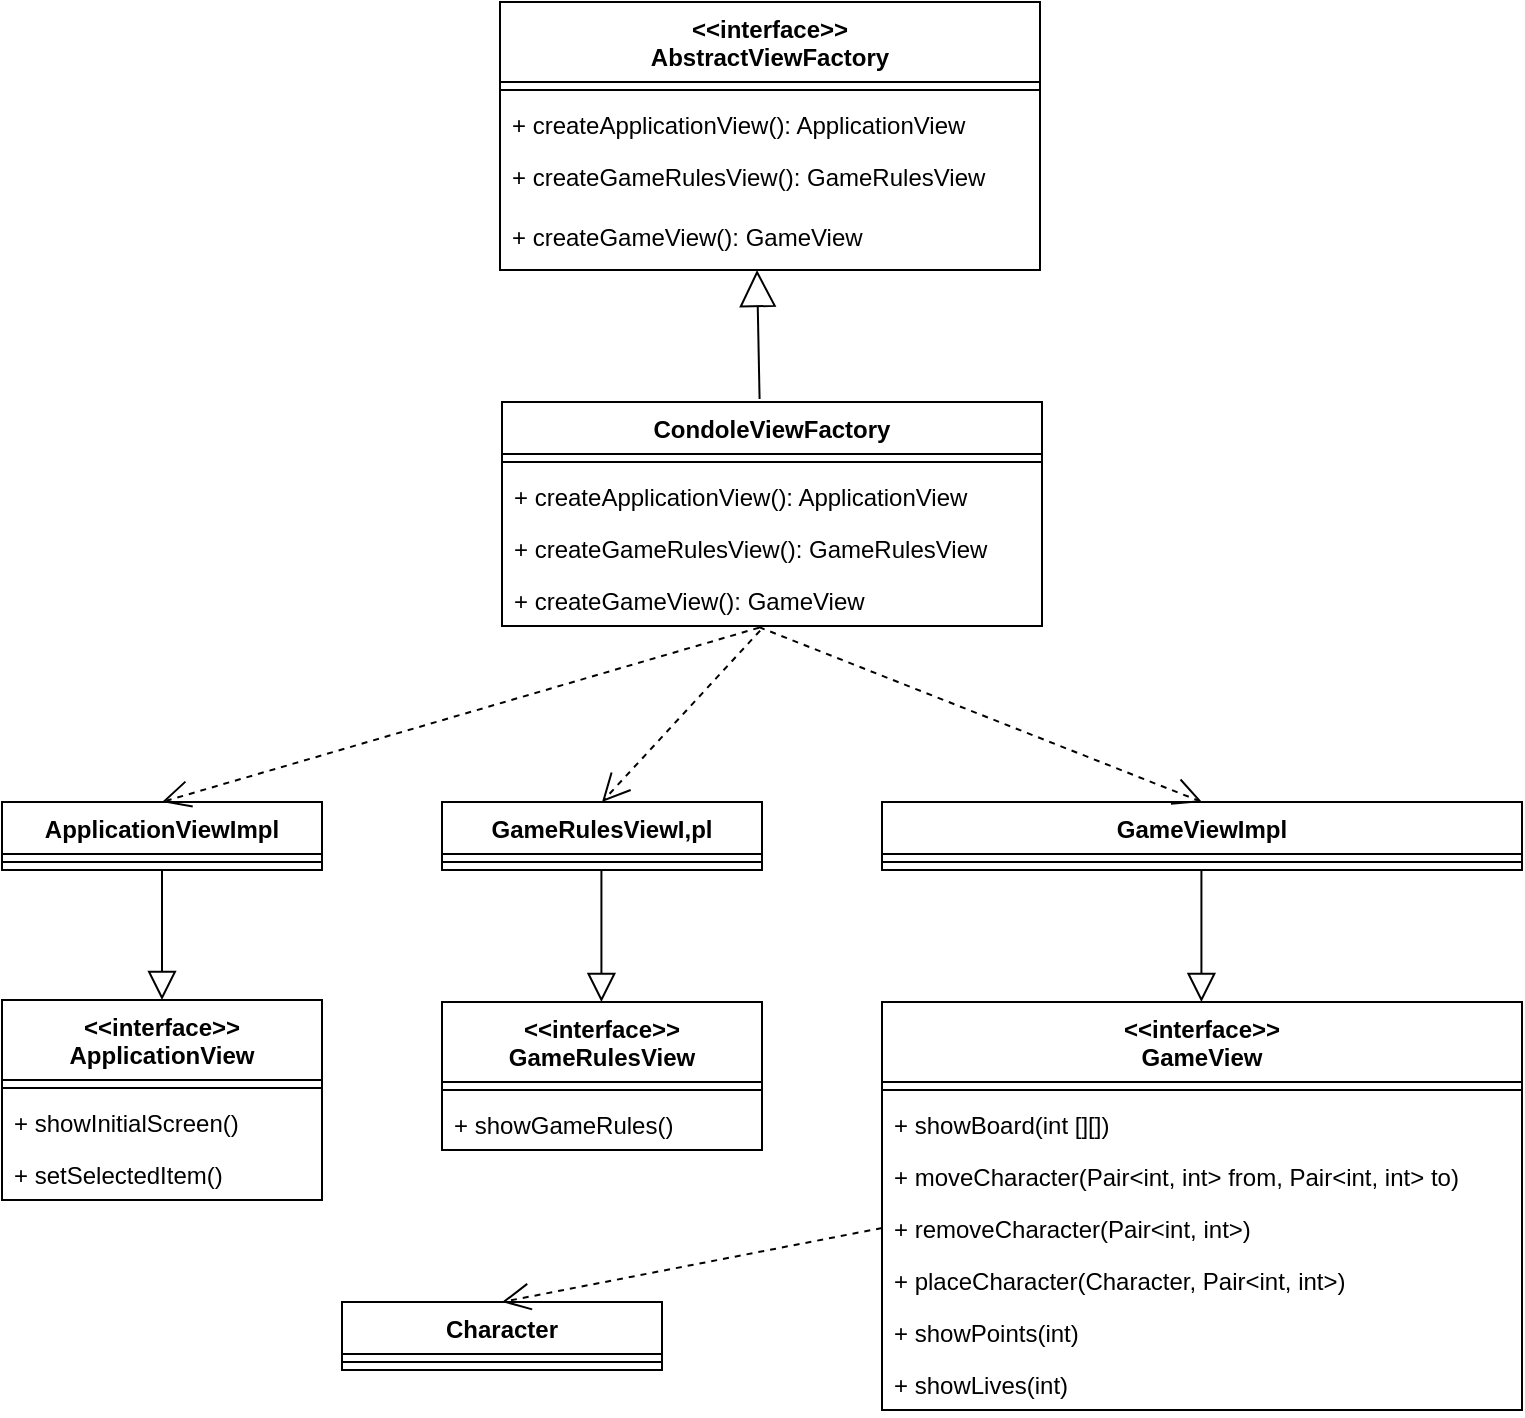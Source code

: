 <mxfile version="16.5.1" type="device"><diagram name="Page-1" id="5f0bae14-7c28-e335-631c-24af17079c00"><mxGraphModel dx="1350" dy="878" grid="1" gridSize="10" guides="1" tooltips="1" connect="1" arrows="1" fold="1" page="1" pageScale="1" pageWidth="4681" pageHeight="3300" background="none" math="0" shadow="0"><root><mxCell id="0"/><mxCell id="1" parent="0"/><mxCell id="LyayD2E6lX-VAmwV8kCB-157" value="&lt;&lt;interface&gt;&gt;&#10;AbstractViewFactory&#10;" style="swimlane;fontStyle=1;align=center;verticalAlign=top;childLayout=stackLayout;horizontal=1;startSize=40;horizontalStack=0;resizeParent=1;resizeParentMax=0;resizeLast=0;collapsible=1;marginBottom=0;" vertex="1" parent="1"><mxGeometry x="1449" y="480" width="270" height="134" as="geometry"/></mxCell><mxCell id="LyayD2E6lX-VAmwV8kCB-158" value="" style="line;strokeWidth=1;fillColor=none;align=left;verticalAlign=middle;spacingTop=-1;spacingLeft=3;spacingRight=3;rotatable=0;labelPosition=right;points=[];portConstraint=eastwest;" vertex="1" parent="LyayD2E6lX-VAmwV8kCB-157"><mxGeometry y="40" width="270" height="8" as="geometry"/></mxCell><mxCell id="LyayD2E6lX-VAmwV8kCB-159" value="+ createApplicationView(): ApplicationView" style="text;strokeColor=none;fillColor=none;align=left;verticalAlign=top;spacingLeft=4;spacingRight=4;overflow=hidden;rotatable=0;points=[[0,0.5],[1,0.5]];portConstraint=eastwest;" vertex="1" parent="LyayD2E6lX-VAmwV8kCB-157"><mxGeometry y="48" width="270" height="26" as="geometry"/></mxCell><mxCell id="LyayD2E6lX-VAmwV8kCB-160" value="+ createGameRulesView(): GameRulesView" style="text;strokeColor=none;fillColor=none;align=left;verticalAlign=top;spacingLeft=4;spacingRight=4;overflow=hidden;rotatable=0;points=[[0,0.5],[1,0.5]];portConstraint=eastwest;" vertex="1" parent="LyayD2E6lX-VAmwV8kCB-157"><mxGeometry y="74" width="270" height="30" as="geometry"/></mxCell><mxCell id="LyayD2E6lX-VAmwV8kCB-161" value="+ createGameView(): GameView" style="text;strokeColor=none;fillColor=none;align=left;verticalAlign=top;spacingLeft=4;spacingRight=4;overflow=hidden;rotatable=0;points=[[0,0.5],[1,0.5]];portConstraint=eastwest;" vertex="1" parent="LyayD2E6lX-VAmwV8kCB-157"><mxGeometry y="104" width="270" height="30" as="geometry"/></mxCell><mxCell id="LyayD2E6lX-VAmwV8kCB-162" value="CondoleViewFactory" style="swimlane;fontStyle=1;align=center;verticalAlign=top;childLayout=stackLayout;horizontal=1;startSize=26;horizontalStack=0;resizeParent=1;resizeParentMax=0;resizeLast=0;collapsible=1;marginBottom=0;" vertex="1" parent="1"><mxGeometry x="1450" y="680" width="270" height="112" as="geometry"/></mxCell><mxCell id="LyayD2E6lX-VAmwV8kCB-163" value="" style="line;strokeWidth=1;fillColor=none;align=left;verticalAlign=middle;spacingTop=-1;spacingLeft=3;spacingRight=3;rotatable=0;labelPosition=right;points=[];portConstraint=eastwest;" vertex="1" parent="LyayD2E6lX-VAmwV8kCB-162"><mxGeometry y="26" width="270" height="8" as="geometry"/></mxCell><mxCell id="LyayD2E6lX-VAmwV8kCB-164" value="+ createApplicationView(): ApplicationView" style="text;strokeColor=none;fillColor=none;align=left;verticalAlign=top;spacingLeft=4;spacingRight=4;overflow=hidden;rotatable=0;points=[[0,0.5],[1,0.5]];portConstraint=eastwest;" vertex="1" parent="LyayD2E6lX-VAmwV8kCB-162"><mxGeometry y="34" width="270" height="26" as="geometry"/></mxCell><mxCell id="LyayD2E6lX-VAmwV8kCB-165" value="+ createGameRulesView(): GameRulesView" style="text;strokeColor=none;fillColor=none;align=left;verticalAlign=top;spacingLeft=4;spacingRight=4;overflow=hidden;rotatable=0;points=[[0,0.5],[1,0.5]];portConstraint=eastwest;" vertex="1" parent="LyayD2E6lX-VAmwV8kCB-162"><mxGeometry y="60" width="270" height="26" as="geometry"/></mxCell><mxCell id="LyayD2E6lX-VAmwV8kCB-166" value="+ createGameView(): GameView" style="text;strokeColor=none;fillColor=none;align=left;verticalAlign=top;spacingLeft=4;spacingRight=4;overflow=hidden;rotatable=0;points=[[0,0.5],[1,0.5]];portConstraint=eastwest;" vertex="1" parent="LyayD2E6lX-VAmwV8kCB-162"><mxGeometry y="86" width="270" height="26" as="geometry"/></mxCell><mxCell id="LyayD2E6lX-VAmwV8kCB-167" value="ApplicationViewImpl" style="swimlane;fontStyle=1;align=center;verticalAlign=top;childLayout=stackLayout;horizontal=1;startSize=26;horizontalStack=0;resizeParent=1;resizeParentMax=0;resizeLast=0;collapsible=1;marginBottom=0;" vertex="1" parent="1"><mxGeometry x="1200" y="880" width="160" height="34" as="geometry"/></mxCell><mxCell id="LyayD2E6lX-VAmwV8kCB-168" value="" style="line;strokeWidth=1;fillColor=none;align=left;verticalAlign=middle;spacingTop=-1;spacingLeft=3;spacingRight=3;rotatable=0;labelPosition=right;points=[];portConstraint=eastwest;" vertex="1" parent="LyayD2E6lX-VAmwV8kCB-167"><mxGeometry y="26" width="160" height="8" as="geometry"/></mxCell><mxCell id="LyayD2E6lX-VAmwV8kCB-169" value="GameRulesViewI,pl" style="swimlane;fontStyle=1;align=center;verticalAlign=top;childLayout=stackLayout;horizontal=1;startSize=26;horizontalStack=0;resizeParent=1;resizeParentMax=0;resizeLast=0;collapsible=1;marginBottom=0;" vertex="1" parent="1"><mxGeometry x="1420" y="880" width="160" height="34" as="geometry"/></mxCell><mxCell id="LyayD2E6lX-VAmwV8kCB-170" value="" style="line;strokeWidth=1;fillColor=none;align=left;verticalAlign=middle;spacingTop=-1;spacingLeft=3;spacingRight=3;rotatable=0;labelPosition=right;points=[];portConstraint=eastwest;" vertex="1" parent="LyayD2E6lX-VAmwV8kCB-169"><mxGeometry y="26" width="160" height="8" as="geometry"/></mxCell><mxCell id="LyayD2E6lX-VAmwV8kCB-171" value="GameViewImpl" style="swimlane;fontStyle=1;align=center;verticalAlign=top;childLayout=stackLayout;horizontal=1;startSize=26;horizontalStack=0;resizeParent=1;resizeParentMax=0;resizeLast=0;collapsible=1;marginBottom=0;" vertex="1" parent="1"><mxGeometry x="1640" y="880" width="320" height="34" as="geometry"/></mxCell><mxCell id="LyayD2E6lX-VAmwV8kCB-172" value="" style="line;strokeWidth=1;fillColor=none;align=left;verticalAlign=middle;spacingTop=-1;spacingLeft=3;spacingRight=3;rotatable=0;labelPosition=right;points=[];portConstraint=eastwest;" vertex="1" parent="LyayD2E6lX-VAmwV8kCB-171"><mxGeometry y="26" width="320" height="8" as="geometry"/></mxCell><mxCell id="LyayD2E6lX-VAmwV8kCB-173" value="&lt;&lt;interface&gt;&gt;&#10;ApplicationView" style="swimlane;fontStyle=1;align=center;verticalAlign=top;childLayout=stackLayout;horizontal=1;startSize=40;horizontalStack=0;resizeParent=1;resizeParentMax=0;resizeLast=0;collapsible=1;marginBottom=0;" vertex="1" parent="1"><mxGeometry x="1200" y="979" width="160" height="100" as="geometry"/></mxCell><mxCell id="LyayD2E6lX-VAmwV8kCB-174" value="" style="line;strokeWidth=1;fillColor=none;align=left;verticalAlign=middle;spacingTop=-1;spacingLeft=3;spacingRight=3;rotatable=0;labelPosition=right;points=[];portConstraint=eastwest;" vertex="1" parent="LyayD2E6lX-VAmwV8kCB-173"><mxGeometry y="40" width="160" height="8" as="geometry"/></mxCell><mxCell id="LyayD2E6lX-VAmwV8kCB-175" value="+ showInitialScreen()" style="text;strokeColor=none;fillColor=none;align=left;verticalAlign=top;spacingLeft=4;spacingRight=4;overflow=hidden;rotatable=0;points=[[0,0.5],[1,0.5]];portConstraint=eastwest;" vertex="1" parent="LyayD2E6lX-VAmwV8kCB-173"><mxGeometry y="48" width="160" height="26" as="geometry"/></mxCell><mxCell id="LyayD2E6lX-VAmwV8kCB-176" value="+ setSelectedItem()" style="text;strokeColor=none;fillColor=none;align=left;verticalAlign=top;spacingLeft=4;spacingRight=4;overflow=hidden;rotatable=0;points=[[0,0.5],[1,0.5]];portConstraint=eastwest;" vertex="1" parent="LyayD2E6lX-VAmwV8kCB-173"><mxGeometry y="74" width="160" height="26" as="geometry"/></mxCell><mxCell id="LyayD2E6lX-VAmwV8kCB-177" value="&lt;&lt;interface&gt;&gt;&#10;GameRulesView" style="swimlane;fontStyle=1;align=center;verticalAlign=top;childLayout=stackLayout;horizontal=1;startSize=40;horizontalStack=0;resizeParent=1;resizeParentMax=0;resizeLast=0;collapsible=1;marginBottom=0;" vertex="1" parent="1"><mxGeometry x="1420" y="980" width="160" height="74" as="geometry"/></mxCell><mxCell id="LyayD2E6lX-VAmwV8kCB-178" value="" style="line;strokeWidth=1;fillColor=none;align=left;verticalAlign=middle;spacingTop=-1;spacingLeft=3;spacingRight=3;rotatable=0;labelPosition=right;points=[];portConstraint=eastwest;" vertex="1" parent="LyayD2E6lX-VAmwV8kCB-177"><mxGeometry y="40" width="160" height="8" as="geometry"/></mxCell><mxCell id="LyayD2E6lX-VAmwV8kCB-179" value="+ showGameRules()" style="text;strokeColor=none;fillColor=none;align=left;verticalAlign=top;spacingLeft=4;spacingRight=4;overflow=hidden;rotatable=0;points=[[0,0.5],[1,0.5]];portConstraint=eastwest;" vertex="1" parent="LyayD2E6lX-VAmwV8kCB-177"><mxGeometry y="48" width="160" height="26" as="geometry"/></mxCell><mxCell id="LyayD2E6lX-VAmwV8kCB-180" value="&lt;&lt;interface&gt;&gt;&#10;GameView" style="swimlane;fontStyle=1;align=center;verticalAlign=top;childLayout=stackLayout;horizontal=1;startSize=40;horizontalStack=0;resizeParent=1;resizeParentMax=0;resizeLast=0;collapsible=1;marginBottom=0;" vertex="1" parent="1"><mxGeometry x="1640" y="980" width="320" height="204" as="geometry"/></mxCell><mxCell id="LyayD2E6lX-VAmwV8kCB-181" value="" style="line;strokeWidth=1;fillColor=none;align=left;verticalAlign=middle;spacingTop=-1;spacingLeft=3;spacingRight=3;rotatable=0;labelPosition=right;points=[];portConstraint=eastwest;" vertex="1" parent="LyayD2E6lX-VAmwV8kCB-180"><mxGeometry y="40" width="320" height="8" as="geometry"/></mxCell><mxCell id="LyayD2E6lX-VAmwV8kCB-182" value="+ showBoard(int [][])" style="text;strokeColor=none;fillColor=none;align=left;verticalAlign=top;spacingLeft=4;spacingRight=4;overflow=hidden;rotatable=0;points=[[0,0.5],[1,0.5]];portConstraint=eastwest;" vertex="1" parent="LyayD2E6lX-VAmwV8kCB-180"><mxGeometry y="48" width="320" height="26" as="geometry"/></mxCell><mxCell id="LyayD2E6lX-VAmwV8kCB-183" value="+ moveCharacter(Pair&lt;int, int&gt; from, Pair&lt;int, int&gt; to)" style="text;strokeColor=none;fillColor=none;align=left;verticalAlign=top;spacingLeft=4;spacingRight=4;overflow=hidden;rotatable=0;points=[[0,0.5],[1,0.5]];portConstraint=eastwest;" vertex="1" parent="LyayD2E6lX-VAmwV8kCB-180"><mxGeometry y="74" width="320" height="26" as="geometry"/></mxCell><mxCell id="LyayD2E6lX-VAmwV8kCB-184" value="+ removeCharacter(Pair&lt;int, int&gt;)" style="text;strokeColor=none;fillColor=none;align=left;verticalAlign=top;spacingLeft=4;spacingRight=4;overflow=hidden;rotatable=0;points=[[0,0.5],[1,0.5]];portConstraint=eastwest;" vertex="1" parent="LyayD2E6lX-VAmwV8kCB-180"><mxGeometry y="100" width="320" height="26" as="geometry"/></mxCell><mxCell id="LyayD2E6lX-VAmwV8kCB-185" value="+ placeCharacter(Character, Pair&lt;int, int&gt;)" style="text;strokeColor=none;fillColor=none;align=left;verticalAlign=top;spacingLeft=4;spacingRight=4;overflow=hidden;rotatable=0;points=[[0,0.5],[1,0.5]];portConstraint=eastwest;" vertex="1" parent="LyayD2E6lX-VAmwV8kCB-180"><mxGeometry y="126" width="320" height="26" as="geometry"/></mxCell><mxCell id="LyayD2E6lX-VAmwV8kCB-186" value="+ showPoints(int)" style="text;strokeColor=none;fillColor=none;align=left;verticalAlign=top;spacingLeft=4;spacingRight=4;overflow=hidden;rotatable=0;points=[[0,0.5],[1,0.5]];portConstraint=eastwest;" vertex="1" parent="LyayD2E6lX-VAmwV8kCB-180"><mxGeometry y="152" width="320" height="26" as="geometry"/></mxCell><mxCell id="LyayD2E6lX-VAmwV8kCB-187" value="+ showLives(int)" style="text;strokeColor=none;fillColor=none;align=left;verticalAlign=top;spacingLeft=4;spacingRight=4;overflow=hidden;rotatable=0;points=[[0,0.5],[1,0.5]];portConstraint=eastwest;" vertex="1" parent="LyayD2E6lX-VAmwV8kCB-180"><mxGeometry y="178" width="320" height="26" as="geometry"/></mxCell><mxCell id="LyayD2E6lX-VAmwV8kCB-188" value="Character" style="swimlane;fontStyle=1;align=center;verticalAlign=top;childLayout=stackLayout;horizontal=1;startSize=26;horizontalStack=0;resizeParent=1;resizeParentMax=0;resizeLast=0;collapsible=1;marginBottom=0;" vertex="1" parent="1"><mxGeometry x="1370" y="1130" width="160" height="34" as="geometry"/></mxCell><mxCell id="LyayD2E6lX-VAmwV8kCB-189" value="" style="line;strokeWidth=1;fillColor=none;align=left;verticalAlign=middle;spacingTop=-1;spacingLeft=3;spacingRight=3;rotatable=0;labelPosition=right;points=[];portConstraint=eastwest;" vertex="1" parent="LyayD2E6lX-VAmwV8kCB-188"><mxGeometry y="26" width="160" height="8" as="geometry"/></mxCell><mxCell id="LyayD2E6lX-VAmwV8kCB-190" value="" style="endArrow=block;endSize=16;endFill=0;html=1;exitX=0.477;exitY=-0.013;exitDx=0;exitDy=0;entryX=0.476;entryY=1;entryDx=0;entryDy=0;entryPerimeter=0;exitPerimeter=0;" edge="1" parent="1" source="LyayD2E6lX-VAmwV8kCB-162" target="LyayD2E6lX-VAmwV8kCB-161"><mxGeometry width="160" relative="1" as="geometry"><mxPoint x="1400" y="668" as="sourcePoint"/><mxPoint x="1559.08" y="630.002" as="targetPoint"/></mxGeometry></mxCell><mxCell id="LyayD2E6lX-VAmwV8kCB-191" value="" style="endArrow=block;endFill=0;endSize=12;html=1;rounded=0;exitX=0.5;exitY=1;exitDx=0;exitDy=0;entryX=0.5;entryY=0;entryDx=0;entryDy=0;" edge="1" parent="1" source="LyayD2E6lX-VAmwV8kCB-167" target="LyayD2E6lX-VAmwV8kCB-173"><mxGeometry width="160" relative="1" as="geometry"><mxPoint x="1240" y="950" as="sourcePoint"/><mxPoint x="1400" y="950" as="targetPoint"/></mxGeometry></mxCell><mxCell id="LyayD2E6lX-VAmwV8kCB-192" value="" style="endArrow=block;endFill=0;endSize=12;html=1;rounded=0;exitX=0.5;exitY=1;exitDx=0;exitDy=0;entryX=0.5;entryY=0;entryDx=0;entryDy=0;" edge="1" parent="1"><mxGeometry width="160" relative="1" as="geometry"><mxPoint x="1499.71" y="914" as="sourcePoint"/><mxPoint x="1499.71" y="980" as="targetPoint"/></mxGeometry></mxCell><mxCell id="LyayD2E6lX-VAmwV8kCB-193" value="" style="endArrow=block;endFill=0;endSize=12;html=1;rounded=0;exitX=0.5;exitY=1;exitDx=0;exitDy=0;entryX=0.5;entryY=0;entryDx=0;entryDy=0;" edge="1" parent="1"><mxGeometry width="160" relative="1" as="geometry"><mxPoint x="1799.71" y="914" as="sourcePoint"/><mxPoint x="1799.71" y="980" as="targetPoint"/></mxGeometry></mxCell><mxCell id="LyayD2E6lX-VAmwV8kCB-194" value="" style="endArrow=open;endFill=1;endSize=12;html=1;rounded=0;exitX=0.476;exitY=1.033;exitDx=0;exitDy=0;exitPerimeter=0;entryX=0.5;entryY=0;entryDx=0;entryDy=0;dashed=1;" edge="1" parent="1" source="LyayD2E6lX-VAmwV8kCB-166" target="LyayD2E6lX-VAmwV8kCB-167"><mxGeometry width="160" relative="1" as="geometry"><mxPoint x="1460" y="820" as="sourcePoint"/><mxPoint x="1620" y="820" as="targetPoint"/></mxGeometry></mxCell><mxCell id="LyayD2E6lX-VAmwV8kCB-195" value="" style="endArrow=open;endFill=1;endSize=12;html=1;rounded=0;dashed=1;exitX=0.478;exitY=1.088;exitDx=0;exitDy=0;exitPerimeter=0;entryX=0.5;entryY=0;entryDx=0;entryDy=0;" edge="1" parent="1" source="LyayD2E6lX-VAmwV8kCB-166" target="LyayD2E6lX-VAmwV8kCB-169"><mxGeometry width="160" relative="1" as="geometry"><mxPoint x="1460" y="820" as="sourcePoint"/><mxPoint x="1620" y="820" as="targetPoint"/></mxGeometry></mxCell><mxCell id="LyayD2E6lX-VAmwV8kCB-196" value="" style="endArrow=open;endFill=1;endSize=12;html=1;rounded=0;dashed=1;entryX=0.5;entryY=0;entryDx=0;entryDy=0;exitX=0.476;exitY=1.022;exitDx=0;exitDy=0;exitPerimeter=0;" edge="1" parent="1" source="LyayD2E6lX-VAmwV8kCB-166" target="LyayD2E6lX-VAmwV8kCB-171"><mxGeometry width="160" relative="1" as="geometry"><mxPoint x="1580" y="800" as="sourcePoint"/><mxPoint x="1620" y="820" as="targetPoint"/></mxGeometry></mxCell><mxCell id="LyayD2E6lX-VAmwV8kCB-197" value="" style="endArrow=open;endFill=1;endSize=12;html=1;rounded=0;dashed=1;exitX=0;exitY=0.5;exitDx=0;exitDy=0;entryX=0.5;entryY=0;entryDx=0;entryDy=0;" edge="1" parent="1" source="LyayD2E6lX-VAmwV8kCB-184" target="LyayD2E6lX-VAmwV8kCB-188"><mxGeometry width="160" relative="1" as="geometry"><mxPoint x="1410" y="1230" as="sourcePoint"/><mxPoint x="1570" y="1230" as="targetPoint"/></mxGeometry></mxCell></root></mxGraphModel></diagram></mxfile>